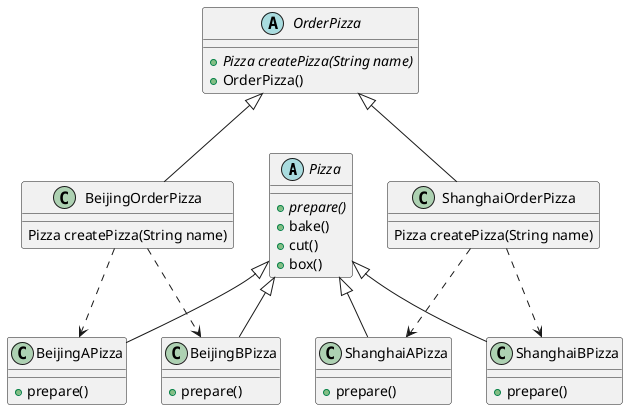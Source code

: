 @startuml
'https://plantuml.com/class-diagram

'泛化(继承)
Pizza <|-- ShanghaiAPizza
Pizza <|-- ShanghaiBPizza
Pizza <|-- BeijingAPizza
Pizza <|-- BeijingBPizza

'泛化(继承)
OrderPizza <|-- ShanghaiOrderPizza
OrderPizza <|-- BeijingOrderPizza

'依赖
ShanghaiOrderPizza ..> ShanghaiAPizza
ShanghaiOrderPizza ..> ShanghaiBPizza

'依赖
BeijingOrderPizza ..> BeijingAPizza
BeijingOrderPizza ..> BeijingBPizza

'上海披萨订单
class ShanghaiOrderPizza {
    Pizza createPizza(String name)
}

'北京披萨订单
class BeijingOrderPizza {
    Pizza createPizza(String name)
}

'披萨订单
abstract class OrderPizza {
    +{abstract} Pizza createPizza(String name)
    +OrderPizza()
}

'上海A披萨
class ShanghaiAPizza {
    +prepare()
}

'上海B披萨
class ShanghaiBPizza {
    +prepare()
}

'北京A披萨
class BeijingAPizza {
    +prepare()
}

'北京B披萨
class BeijingBPizza {
    +prepare()
}

'披萨抽象类
abstract class Pizza {
    +{abstract} prepare()
    +bake()
    +cut()
    +box()
}
@enduml